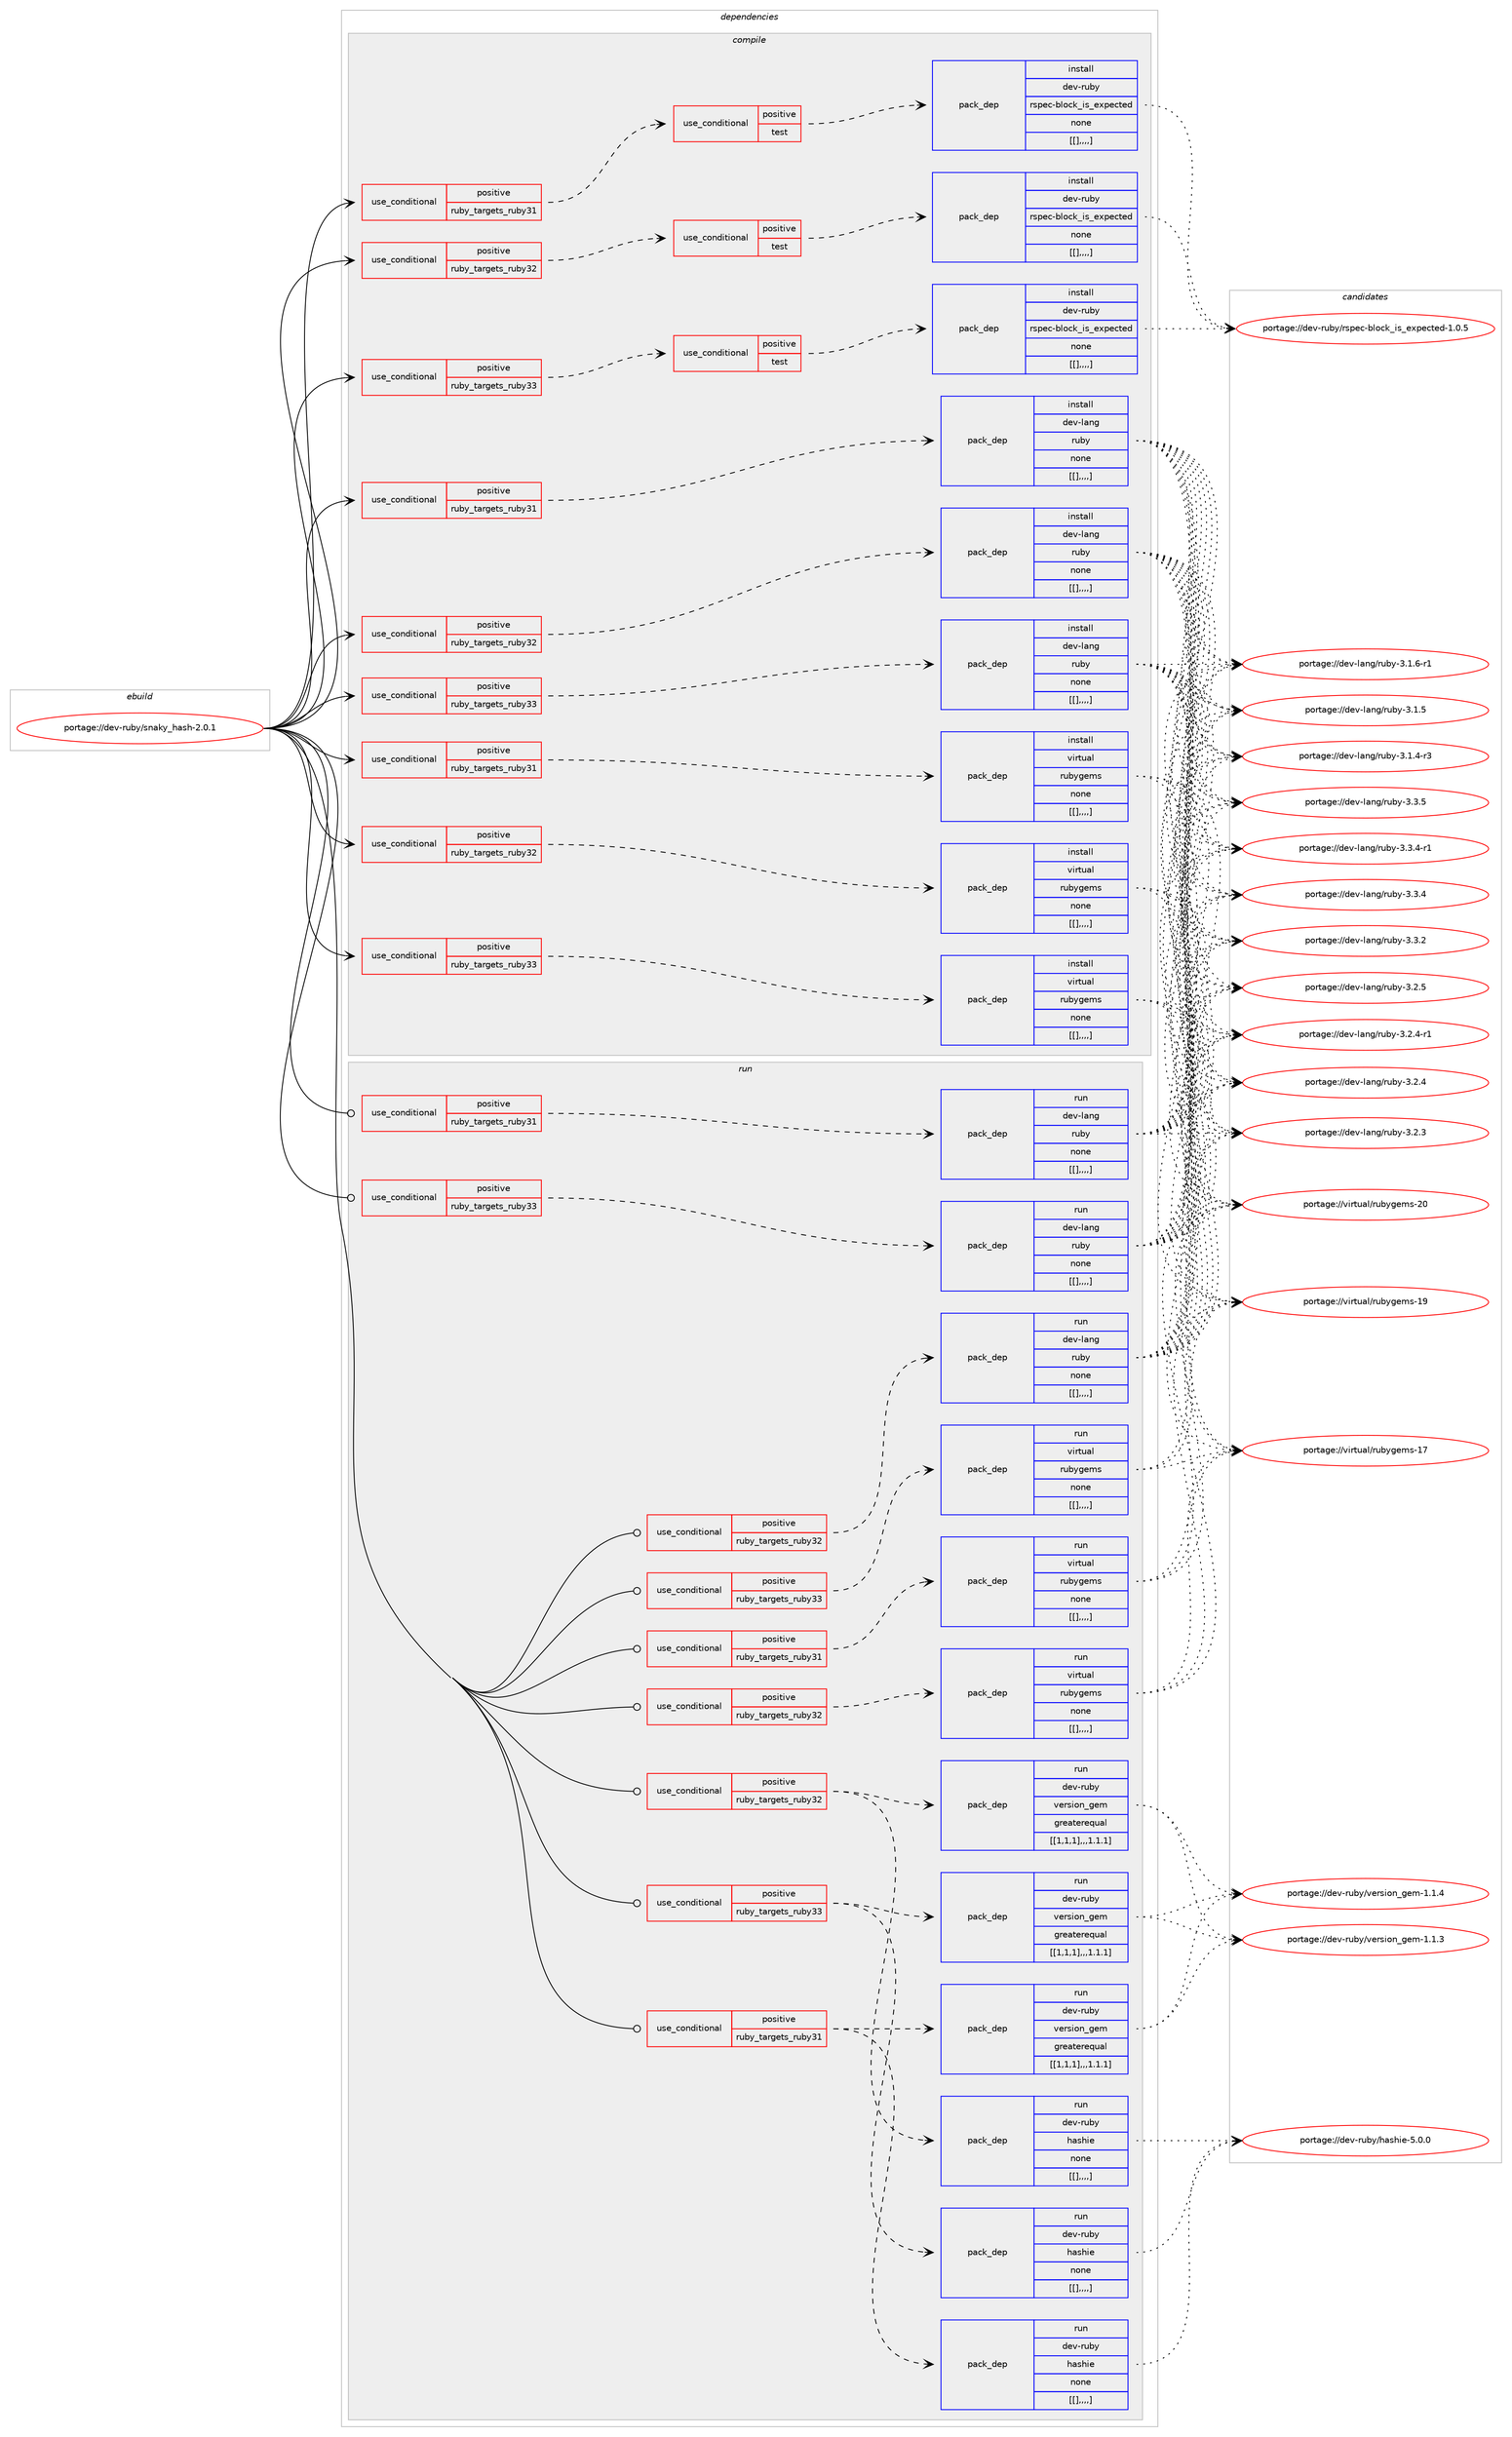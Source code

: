 digraph prolog {

# *************
# Graph options
# *************

newrank=true;
concentrate=true;
compound=true;
graph [rankdir=LR,fontname=Helvetica,fontsize=10,ranksep=1.5];#, ranksep=2.5, nodesep=0.2];
edge  [arrowhead=vee];
node  [fontname=Helvetica,fontsize=10];

# **********
# The ebuild
# **********

subgraph cluster_leftcol {
color=gray;
label=<<i>ebuild</i>>;
id [label="portage://dev-ruby/snaky_hash-2.0.1", color=red, width=4, href="../dev-ruby/snaky_hash-2.0.1.svg"];
}

# ****************
# The dependencies
# ****************

subgraph cluster_midcol {
color=gray;
label=<<i>dependencies</i>>;
subgraph cluster_compile {
fillcolor="#eeeeee";
style=filled;
label=<<i>compile</i>>;
subgraph cond58526 {
dependency207436 [label=<<TABLE BORDER="0" CELLBORDER="1" CELLSPACING="0" CELLPADDING="4"><TR><TD ROWSPAN="3" CELLPADDING="10">use_conditional</TD></TR><TR><TD>positive</TD></TR><TR><TD>ruby_targets_ruby31</TD></TR></TABLE>>, shape=none, color=red];
subgraph cond58527 {
dependency207437 [label=<<TABLE BORDER="0" CELLBORDER="1" CELLSPACING="0" CELLPADDING="4"><TR><TD ROWSPAN="3" CELLPADDING="10">use_conditional</TD></TR><TR><TD>positive</TD></TR><TR><TD>test</TD></TR></TABLE>>, shape=none, color=red];
subgraph pack147530 {
dependency207438 [label=<<TABLE BORDER="0" CELLBORDER="1" CELLSPACING="0" CELLPADDING="4" WIDTH="220"><TR><TD ROWSPAN="6" CELLPADDING="30">pack_dep</TD></TR><TR><TD WIDTH="110">install</TD></TR><TR><TD>dev-ruby</TD></TR><TR><TD>rspec-block_is_expected</TD></TR><TR><TD>none</TD></TR><TR><TD>[[],,,,]</TD></TR></TABLE>>, shape=none, color=blue];
}
dependency207437:e -> dependency207438:w [weight=20,style="dashed",arrowhead="vee"];
}
dependency207436:e -> dependency207437:w [weight=20,style="dashed",arrowhead="vee"];
}
id:e -> dependency207436:w [weight=20,style="solid",arrowhead="vee"];
subgraph cond58528 {
dependency207439 [label=<<TABLE BORDER="0" CELLBORDER="1" CELLSPACING="0" CELLPADDING="4"><TR><TD ROWSPAN="3" CELLPADDING="10">use_conditional</TD></TR><TR><TD>positive</TD></TR><TR><TD>ruby_targets_ruby31</TD></TR></TABLE>>, shape=none, color=red];
subgraph pack147531 {
dependency207440 [label=<<TABLE BORDER="0" CELLBORDER="1" CELLSPACING="0" CELLPADDING="4" WIDTH="220"><TR><TD ROWSPAN="6" CELLPADDING="30">pack_dep</TD></TR><TR><TD WIDTH="110">install</TD></TR><TR><TD>dev-lang</TD></TR><TR><TD>ruby</TD></TR><TR><TD>none</TD></TR><TR><TD>[[],,,,]</TD></TR></TABLE>>, shape=none, color=blue];
}
dependency207439:e -> dependency207440:w [weight=20,style="dashed",arrowhead="vee"];
}
id:e -> dependency207439:w [weight=20,style="solid",arrowhead="vee"];
subgraph cond58529 {
dependency207441 [label=<<TABLE BORDER="0" CELLBORDER="1" CELLSPACING="0" CELLPADDING="4"><TR><TD ROWSPAN="3" CELLPADDING="10">use_conditional</TD></TR><TR><TD>positive</TD></TR><TR><TD>ruby_targets_ruby31</TD></TR></TABLE>>, shape=none, color=red];
subgraph pack147532 {
dependency207442 [label=<<TABLE BORDER="0" CELLBORDER="1" CELLSPACING="0" CELLPADDING="4" WIDTH="220"><TR><TD ROWSPAN="6" CELLPADDING="30">pack_dep</TD></TR><TR><TD WIDTH="110">install</TD></TR><TR><TD>virtual</TD></TR><TR><TD>rubygems</TD></TR><TR><TD>none</TD></TR><TR><TD>[[],,,,]</TD></TR></TABLE>>, shape=none, color=blue];
}
dependency207441:e -> dependency207442:w [weight=20,style="dashed",arrowhead="vee"];
}
id:e -> dependency207441:w [weight=20,style="solid",arrowhead="vee"];
subgraph cond58530 {
dependency207443 [label=<<TABLE BORDER="0" CELLBORDER="1" CELLSPACING="0" CELLPADDING="4"><TR><TD ROWSPAN="3" CELLPADDING="10">use_conditional</TD></TR><TR><TD>positive</TD></TR><TR><TD>ruby_targets_ruby32</TD></TR></TABLE>>, shape=none, color=red];
subgraph cond58531 {
dependency207444 [label=<<TABLE BORDER="0" CELLBORDER="1" CELLSPACING="0" CELLPADDING="4"><TR><TD ROWSPAN="3" CELLPADDING="10">use_conditional</TD></TR><TR><TD>positive</TD></TR><TR><TD>test</TD></TR></TABLE>>, shape=none, color=red];
subgraph pack147533 {
dependency207445 [label=<<TABLE BORDER="0" CELLBORDER="1" CELLSPACING="0" CELLPADDING="4" WIDTH="220"><TR><TD ROWSPAN="6" CELLPADDING="30">pack_dep</TD></TR><TR><TD WIDTH="110">install</TD></TR><TR><TD>dev-ruby</TD></TR><TR><TD>rspec-block_is_expected</TD></TR><TR><TD>none</TD></TR><TR><TD>[[],,,,]</TD></TR></TABLE>>, shape=none, color=blue];
}
dependency207444:e -> dependency207445:w [weight=20,style="dashed",arrowhead="vee"];
}
dependency207443:e -> dependency207444:w [weight=20,style="dashed",arrowhead="vee"];
}
id:e -> dependency207443:w [weight=20,style="solid",arrowhead="vee"];
subgraph cond58532 {
dependency207446 [label=<<TABLE BORDER="0" CELLBORDER="1" CELLSPACING="0" CELLPADDING="4"><TR><TD ROWSPAN="3" CELLPADDING="10">use_conditional</TD></TR><TR><TD>positive</TD></TR><TR><TD>ruby_targets_ruby32</TD></TR></TABLE>>, shape=none, color=red];
subgraph pack147534 {
dependency207447 [label=<<TABLE BORDER="0" CELLBORDER="1" CELLSPACING="0" CELLPADDING="4" WIDTH="220"><TR><TD ROWSPAN="6" CELLPADDING="30">pack_dep</TD></TR><TR><TD WIDTH="110">install</TD></TR><TR><TD>dev-lang</TD></TR><TR><TD>ruby</TD></TR><TR><TD>none</TD></TR><TR><TD>[[],,,,]</TD></TR></TABLE>>, shape=none, color=blue];
}
dependency207446:e -> dependency207447:w [weight=20,style="dashed",arrowhead="vee"];
}
id:e -> dependency207446:w [weight=20,style="solid",arrowhead="vee"];
subgraph cond58533 {
dependency207448 [label=<<TABLE BORDER="0" CELLBORDER="1" CELLSPACING="0" CELLPADDING="4"><TR><TD ROWSPAN="3" CELLPADDING="10">use_conditional</TD></TR><TR><TD>positive</TD></TR><TR><TD>ruby_targets_ruby32</TD></TR></TABLE>>, shape=none, color=red];
subgraph pack147535 {
dependency207449 [label=<<TABLE BORDER="0" CELLBORDER="1" CELLSPACING="0" CELLPADDING="4" WIDTH="220"><TR><TD ROWSPAN="6" CELLPADDING="30">pack_dep</TD></TR><TR><TD WIDTH="110">install</TD></TR><TR><TD>virtual</TD></TR><TR><TD>rubygems</TD></TR><TR><TD>none</TD></TR><TR><TD>[[],,,,]</TD></TR></TABLE>>, shape=none, color=blue];
}
dependency207448:e -> dependency207449:w [weight=20,style="dashed",arrowhead="vee"];
}
id:e -> dependency207448:w [weight=20,style="solid",arrowhead="vee"];
subgraph cond58534 {
dependency207450 [label=<<TABLE BORDER="0" CELLBORDER="1" CELLSPACING="0" CELLPADDING="4"><TR><TD ROWSPAN="3" CELLPADDING="10">use_conditional</TD></TR><TR><TD>positive</TD></TR><TR><TD>ruby_targets_ruby33</TD></TR></TABLE>>, shape=none, color=red];
subgraph cond58535 {
dependency207451 [label=<<TABLE BORDER="0" CELLBORDER="1" CELLSPACING="0" CELLPADDING="4"><TR><TD ROWSPAN="3" CELLPADDING="10">use_conditional</TD></TR><TR><TD>positive</TD></TR><TR><TD>test</TD></TR></TABLE>>, shape=none, color=red];
subgraph pack147536 {
dependency207452 [label=<<TABLE BORDER="0" CELLBORDER="1" CELLSPACING="0" CELLPADDING="4" WIDTH="220"><TR><TD ROWSPAN="6" CELLPADDING="30">pack_dep</TD></TR><TR><TD WIDTH="110">install</TD></TR><TR><TD>dev-ruby</TD></TR><TR><TD>rspec-block_is_expected</TD></TR><TR><TD>none</TD></TR><TR><TD>[[],,,,]</TD></TR></TABLE>>, shape=none, color=blue];
}
dependency207451:e -> dependency207452:w [weight=20,style="dashed",arrowhead="vee"];
}
dependency207450:e -> dependency207451:w [weight=20,style="dashed",arrowhead="vee"];
}
id:e -> dependency207450:w [weight=20,style="solid",arrowhead="vee"];
subgraph cond58536 {
dependency207453 [label=<<TABLE BORDER="0" CELLBORDER="1" CELLSPACING="0" CELLPADDING="4"><TR><TD ROWSPAN="3" CELLPADDING="10">use_conditional</TD></TR><TR><TD>positive</TD></TR><TR><TD>ruby_targets_ruby33</TD></TR></TABLE>>, shape=none, color=red];
subgraph pack147537 {
dependency207454 [label=<<TABLE BORDER="0" CELLBORDER="1" CELLSPACING="0" CELLPADDING="4" WIDTH="220"><TR><TD ROWSPAN="6" CELLPADDING="30">pack_dep</TD></TR><TR><TD WIDTH="110">install</TD></TR><TR><TD>dev-lang</TD></TR><TR><TD>ruby</TD></TR><TR><TD>none</TD></TR><TR><TD>[[],,,,]</TD></TR></TABLE>>, shape=none, color=blue];
}
dependency207453:e -> dependency207454:w [weight=20,style="dashed",arrowhead="vee"];
}
id:e -> dependency207453:w [weight=20,style="solid",arrowhead="vee"];
subgraph cond58537 {
dependency207455 [label=<<TABLE BORDER="0" CELLBORDER="1" CELLSPACING="0" CELLPADDING="4"><TR><TD ROWSPAN="3" CELLPADDING="10">use_conditional</TD></TR><TR><TD>positive</TD></TR><TR><TD>ruby_targets_ruby33</TD></TR></TABLE>>, shape=none, color=red];
subgraph pack147538 {
dependency207456 [label=<<TABLE BORDER="0" CELLBORDER="1" CELLSPACING="0" CELLPADDING="4" WIDTH="220"><TR><TD ROWSPAN="6" CELLPADDING="30">pack_dep</TD></TR><TR><TD WIDTH="110">install</TD></TR><TR><TD>virtual</TD></TR><TR><TD>rubygems</TD></TR><TR><TD>none</TD></TR><TR><TD>[[],,,,]</TD></TR></TABLE>>, shape=none, color=blue];
}
dependency207455:e -> dependency207456:w [weight=20,style="dashed",arrowhead="vee"];
}
id:e -> dependency207455:w [weight=20,style="solid",arrowhead="vee"];
}
subgraph cluster_compileandrun {
fillcolor="#eeeeee";
style=filled;
label=<<i>compile and run</i>>;
}
subgraph cluster_run {
fillcolor="#eeeeee";
style=filled;
label=<<i>run</i>>;
subgraph cond58538 {
dependency207457 [label=<<TABLE BORDER="0" CELLBORDER="1" CELLSPACING="0" CELLPADDING="4"><TR><TD ROWSPAN="3" CELLPADDING="10">use_conditional</TD></TR><TR><TD>positive</TD></TR><TR><TD>ruby_targets_ruby31</TD></TR></TABLE>>, shape=none, color=red];
subgraph pack147539 {
dependency207458 [label=<<TABLE BORDER="0" CELLBORDER="1" CELLSPACING="0" CELLPADDING="4" WIDTH="220"><TR><TD ROWSPAN="6" CELLPADDING="30">pack_dep</TD></TR><TR><TD WIDTH="110">run</TD></TR><TR><TD>dev-lang</TD></TR><TR><TD>ruby</TD></TR><TR><TD>none</TD></TR><TR><TD>[[],,,,]</TD></TR></TABLE>>, shape=none, color=blue];
}
dependency207457:e -> dependency207458:w [weight=20,style="dashed",arrowhead="vee"];
}
id:e -> dependency207457:w [weight=20,style="solid",arrowhead="odot"];
subgraph cond58539 {
dependency207459 [label=<<TABLE BORDER="0" CELLBORDER="1" CELLSPACING="0" CELLPADDING="4"><TR><TD ROWSPAN="3" CELLPADDING="10">use_conditional</TD></TR><TR><TD>positive</TD></TR><TR><TD>ruby_targets_ruby31</TD></TR></TABLE>>, shape=none, color=red];
subgraph pack147540 {
dependency207460 [label=<<TABLE BORDER="0" CELLBORDER="1" CELLSPACING="0" CELLPADDING="4" WIDTH="220"><TR><TD ROWSPAN="6" CELLPADDING="30">pack_dep</TD></TR><TR><TD WIDTH="110">run</TD></TR><TR><TD>dev-ruby</TD></TR><TR><TD>hashie</TD></TR><TR><TD>none</TD></TR><TR><TD>[[],,,,]</TD></TR></TABLE>>, shape=none, color=blue];
}
dependency207459:e -> dependency207460:w [weight=20,style="dashed",arrowhead="vee"];
subgraph pack147541 {
dependency207461 [label=<<TABLE BORDER="0" CELLBORDER="1" CELLSPACING="0" CELLPADDING="4" WIDTH="220"><TR><TD ROWSPAN="6" CELLPADDING="30">pack_dep</TD></TR><TR><TD WIDTH="110">run</TD></TR><TR><TD>dev-ruby</TD></TR><TR><TD>version_gem</TD></TR><TR><TD>greaterequal</TD></TR><TR><TD>[[1,1,1],,,1.1.1]</TD></TR></TABLE>>, shape=none, color=blue];
}
dependency207459:e -> dependency207461:w [weight=20,style="dashed",arrowhead="vee"];
}
id:e -> dependency207459:w [weight=20,style="solid",arrowhead="odot"];
subgraph cond58540 {
dependency207462 [label=<<TABLE BORDER="0" CELLBORDER="1" CELLSPACING="0" CELLPADDING="4"><TR><TD ROWSPAN="3" CELLPADDING="10">use_conditional</TD></TR><TR><TD>positive</TD></TR><TR><TD>ruby_targets_ruby31</TD></TR></TABLE>>, shape=none, color=red];
subgraph pack147542 {
dependency207463 [label=<<TABLE BORDER="0" CELLBORDER="1" CELLSPACING="0" CELLPADDING="4" WIDTH="220"><TR><TD ROWSPAN="6" CELLPADDING="30">pack_dep</TD></TR><TR><TD WIDTH="110">run</TD></TR><TR><TD>virtual</TD></TR><TR><TD>rubygems</TD></TR><TR><TD>none</TD></TR><TR><TD>[[],,,,]</TD></TR></TABLE>>, shape=none, color=blue];
}
dependency207462:e -> dependency207463:w [weight=20,style="dashed",arrowhead="vee"];
}
id:e -> dependency207462:w [weight=20,style="solid",arrowhead="odot"];
subgraph cond58541 {
dependency207464 [label=<<TABLE BORDER="0" CELLBORDER="1" CELLSPACING="0" CELLPADDING="4"><TR><TD ROWSPAN="3" CELLPADDING="10">use_conditional</TD></TR><TR><TD>positive</TD></TR><TR><TD>ruby_targets_ruby32</TD></TR></TABLE>>, shape=none, color=red];
subgraph pack147543 {
dependency207465 [label=<<TABLE BORDER="0" CELLBORDER="1" CELLSPACING="0" CELLPADDING="4" WIDTH="220"><TR><TD ROWSPAN="6" CELLPADDING="30">pack_dep</TD></TR><TR><TD WIDTH="110">run</TD></TR><TR><TD>dev-lang</TD></TR><TR><TD>ruby</TD></TR><TR><TD>none</TD></TR><TR><TD>[[],,,,]</TD></TR></TABLE>>, shape=none, color=blue];
}
dependency207464:e -> dependency207465:w [weight=20,style="dashed",arrowhead="vee"];
}
id:e -> dependency207464:w [weight=20,style="solid",arrowhead="odot"];
subgraph cond58542 {
dependency207466 [label=<<TABLE BORDER="0" CELLBORDER="1" CELLSPACING="0" CELLPADDING="4"><TR><TD ROWSPAN="3" CELLPADDING="10">use_conditional</TD></TR><TR><TD>positive</TD></TR><TR><TD>ruby_targets_ruby32</TD></TR></TABLE>>, shape=none, color=red];
subgraph pack147544 {
dependency207467 [label=<<TABLE BORDER="0" CELLBORDER="1" CELLSPACING="0" CELLPADDING="4" WIDTH="220"><TR><TD ROWSPAN="6" CELLPADDING="30">pack_dep</TD></TR><TR><TD WIDTH="110">run</TD></TR><TR><TD>dev-ruby</TD></TR><TR><TD>hashie</TD></TR><TR><TD>none</TD></TR><TR><TD>[[],,,,]</TD></TR></TABLE>>, shape=none, color=blue];
}
dependency207466:e -> dependency207467:w [weight=20,style="dashed",arrowhead="vee"];
subgraph pack147545 {
dependency207468 [label=<<TABLE BORDER="0" CELLBORDER="1" CELLSPACING="0" CELLPADDING="4" WIDTH="220"><TR><TD ROWSPAN="6" CELLPADDING="30">pack_dep</TD></TR><TR><TD WIDTH="110">run</TD></TR><TR><TD>dev-ruby</TD></TR><TR><TD>version_gem</TD></TR><TR><TD>greaterequal</TD></TR><TR><TD>[[1,1,1],,,1.1.1]</TD></TR></TABLE>>, shape=none, color=blue];
}
dependency207466:e -> dependency207468:w [weight=20,style="dashed",arrowhead="vee"];
}
id:e -> dependency207466:w [weight=20,style="solid",arrowhead="odot"];
subgraph cond58543 {
dependency207469 [label=<<TABLE BORDER="0" CELLBORDER="1" CELLSPACING="0" CELLPADDING="4"><TR><TD ROWSPAN="3" CELLPADDING="10">use_conditional</TD></TR><TR><TD>positive</TD></TR><TR><TD>ruby_targets_ruby32</TD></TR></TABLE>>, shape=none, color=red];
subgraph pack147546 {
dependency207470 [label=<<TABLE BORDER="0" CELLBORDER="1" CELLSPACING="0" CELLPADDING="4" WIDTH="220"><TR><TD ROWSPAN="6" CELLPADDING="30">pack_dep</TD></TR><TR><TD WIDTH="110">run</TD></TR><TR><TD>virtual</TD></TR><TR><TD>rubygems</TD></TR><TR><TD>none</TD></TR><TR><TD>[[],,,,]</TD></TR></TABLE>>, shape=none, color=blue];
}
dependency207469:e -> dependency207470:w [weight=20,style="dashed",arrowhead="vee"];
}
id:e -> dependency207469:w [weight=20,style="solid",arrowhead="odot"];
subgraph cond58544 {
dependency207471 [label=<<TABLE BORDER="0" CELLBORDER="1" CELLSPACING="0" CELLPADDING="4"><TR><TD ROWSPAN="3" CELLPADDING="10">use_conditional</TD></TR><TR><TD>positive</TD></TR><TR><TD>ruby_targets_ruby33</TD></TR></TABLE>>, shape=none, color=red];
subgraph pack147547 {
dependency207472 [label=<<TABLE BORDER="0" CELLBORDER="1" CELLSPACING="0" CELLPADDING="4" WIDTH="220"><TR><TD ROWSPAN="6" CELLPADDING="30">pack_dep</TD></TR><TR><TD WIDTH="110">run</TD></TR><TR><TD>dev-lang</TD></TR><TR><TD>ruby</TD></TR><TR><TD>none</TD></TR><TR><TD>[[],,,,]</TD></TR></TABLE>>, shape=none, color=blue];
}
dependency207471:e -> dependency207472:w [weight=20,style="dashed",arrowhead="vee"];
}
id:e -> dependency207471:w [weight=20,style="solid",arrowhead="odot"];
subgraph cond58545 {
dependency207473 [label=<<TABLE BORDER="0" CELLBORDER="1" CELLSPACING="0" CELLPADDING="4"><TR><TD ROWSPAN="3" CELLPADDING="10">use_conditional</TD></TR><TR><TD>positive</TD></TR><TR><TD>ruby_targets_ruby33</TD></TR></TABLE>>, shape=none, color=red];
subgraph pack147548 {
dependency207474 [label=<<TABLE BORDER="0" CELLBORDER="1" CELLSPACING="0" CELLPADDING="4" WIDTH="220"><TR><TD ROWSPAN="6" CELLPADDING="30">pack_dep</TD></TR><TR><TD WIDTH="110">run</TD></TR><TR><TD>dev-ruby</TD></TR><TR><TD>hashie</TD></TR><TR><TD>none</TD></TR><TR><TD>[[],,,,]</TD></TR></TABLE>>, shape=none, color=blue];
}
dependency207473:e -> dependency207474:w [weight=20,style="dashed",arrowhead="vee"];
subgraph pack147549 {
dependency207475 [label=<<TABLE BORDER="0" CELLBORDER="1" CELLSPACING="0" CELLPADDING="4" WIDTH="220"><TR><TD ROWSPAN="6" CELLPADDING="30">pack_dep</TD></TR><TR><TD WIDTH="110">run</TD></TR><TR><TD>dev-ruby</TD></TR><TR><TD>version_gem</TD></TR><TR><TD>greaterequal</TD></TR><TR><TD>[[1,1,1],,,1.1.1]</TD></TR></TABLE>>, shape=none, color=blue];
}
dependency207473:e -> dependency207475:w [weight=20,style="dashed",arrowhead="vee"];
}
id:e -> dependency207473:w [weight=20,style="solid",arrowhead="odot"];
subgraph cond58546 {
dependency207476 [label=<<TABLE BORDER="0" CELLBORDER="1" CELLSPACING="0" CELLPADDING="4"><TR><TD ROWSPAN="3" CELLPADDING="10">use_conditional</TD></TR><TR><TD>positive</TD></TR><TR><TD>ruby_targets_ruby33</TD></TR></TABLE>>, shape=none, color=red];
subgraph pack147550 {
dependency207477 [label=<<TABLE BORDER="0" CELLBORDER="1" CELLSPACING="0" CELLPADDING="4" WIDTH="220"><TR><TD ROWSPAN="6" CELLPADDING="30">pack_dep</TD></TR><TR><TD WIDTH="110">run</TD></TR><TR><TD>virtual</TD></TR><TR><TD>rubygems</TD></TR><TR><TD>none</TD></TR><TR><TD>[[],,,,]</TD></TR></TABLE>>, shape=none, color=blue];
}
dependency207476:e -> dependency207477:w [weight=20,style="dashed",arrowhead="vee"];
}
id:e -> dependency207476:w [weight=20,style="solid",arrowhead="odot"];
}
}

# **************
# The candidates
# **************

subgraph cluster_choices {
rank=same;
color=gray;
label=<<i>candidates</i>>;

subgraph choice147530 {
color=black;
nodesep=1;
choice10010111845114117981214711411511210199459810811199107951051159510112011210199116101100454946484653 [label="portage://dev-ruby/rspec-block_is_expected-1.0.5", color=red, width=4,href="../dev-ruby/rspec-block_is_expected-1.0.5.svg"];
dependency207438:e -> choice10010111845114117981214711411511210199459810811199107951051159510112011210199116101100454946484653:w [style=dotted,weight="100"];
}
subgraph choice147531 {
color=black;
nodesep=1;
choice10010111845108971101034711411798121455146514653 [label="portage://dev-lang/ruby-3.3.5", color=red, width=4,href="../dev-lang/ruby-3.3.5.svg"];
choice100101118451089711010347114117981214551465146524511449 [label="portage://dev-lang/ruby-3.3.4-r1", color=red, width=4,href="../dev-lang/ruby-3.3.4-r1.svg"];
choice10010111845108971101034711411798121455146514652 [label="portage://dev-lang/ruby-3.3.4", color=red, width=4,href="../dev-lang/ruby-3.3.4.svg"];
choice10010111845108971101034711411798121455146514650 [label="portage://dev-lang/ruby-3.3.2", color=red, width=4,href="../dev-lang/ruby-3.3.2.svg"];
choice10010111845108971101034711411798121455146504653 [label="portage://dev-lang/ruby-3.2.5", color=red, width=4,href="../dev-lang/ruby-3.2.5.svg"];
choice100101118451089711010347114117981214551465046524511449 [label="portage://dev-lang/ruby-3.2.4-r1", color=red, width=4,href="../dev-lang/ruby-3.2.4-r1.svg"];
choice10010111845108971101034711411798121455146504652 [label="portage://dev-lang/ruby-3.2.4", color=red, width=4,href="../dev-lang/ruby-3.2.4.svg"];
choice10010111845108971101034711411798121455146504651 [label="portage://dev-lang/ruby-3.2.3", color=red, width=4,href="../dev-lang/ruby-3.2.3.svg"];
choice100101118451089711010347114117981214551464946544511449 [label="portage://dev-lang/ruby-3.1.6-r1", color=red, width=4,href="../dev-lang/ruby-3.1.6-r1.svg"];
choice10010111845108971101034711411798121455146494653 [label="portage://dev-lang/ruby-3.1.5", color=red, width=4,href="../dev-lang/ruby-3.1.5.svg"];
choice100101118451089711010347114117981214551464946524511451 [label="portage://dev-lang/ruby-3.1.4-r3", color=red, width=4,href="../dev-lang/ruby-3.1.4-r3.svg"];
dependency207440:e -> choice10010111845108971101034711411798121455146514653:w [style=dotted,weight="100"];
dependency207440:e -> choice100101118451089711010347114117981214551465146524511449:w [style=dotted,weight="100"];
dependency207440:e -> choice10010111845108971101034711411798121455146514652:w [style=dotted,weight="100"];
dependency207440:e -> choice10010111845108971101034711411798121455146514650:w [style=dotted,weight="100"];
dependency207440:e -> choice10010111845108971101034711411798121455146504653:w [style=dotted,weight="100"];
dependency207440:e -> choice100101118451089711010347114117981214551465046524511449:w [style=dotted,weight="100"];
dependency207440:e -> choice10010111845108971101034711411798121455146504652:w [style=dotted,weight="100"];
dependency207440:e -> choice10010111845108971101034711411798121455146504651:w [style=dotted,weight="100"];
dependency207440:e -> choice100101118451089711010347114117981214551464946544511449:w [style=dotted,weight="100"];
dependency207440:e -> choice10010111845108971101034711411798121455146494653:w [style=dotted,weight="100"];
dependency207440:e -> choice100101118451089711010347114117981214551464946524511451:w [style=dotted,weight="100"];
}
subgraph choice147532 {
color=black;
nodesep=1;
choice118105114116117971084711411798121103101109115455048 [label="portage://virtual/rubygems-20", color=red, width=4,href="../virtual/rubygems-20.svg"];
choice118105114116117971084711411798121103101109115454957 [label="portage://virtual/rubygems-19", color=red, width=4,href="../virtual/rubygems-19.svg"];
choice118105114116117971084711411798121103101109115454955 [label="portage://virtual/rubygems-17", color=red, width=4,href="../virtual/rubygems-17.svg"];
dependency207442:e -> choice118105114116117971084711411798121103101109115455048:w [style=dotted,weight="100"];
dependency207442:e -> choice118105114116117971084711411798121103101109115454957:w [style=dotted,weight="100"];
dependency207442:e -> choice118105114116117971084711411798121103101109115454955:w [style=dotted,weight="100"];
}
subgraph choice147533 {
color=black;
nodesep=1;
choice10010111845114117981214711411511210199459810811199107951051159510112011210199116101100454946484653 [label="portage://dev-ruby/rspec-block_is_expected-1.0.5", color=red, width=4,href="../dev-ruby/rspec-block_is_expected-1.0.5.svg"];
dependency207445:e -> choice10010111845114117981214711411511210199459810811199107951051159510112011210199116101100454946484653:w [style=dotted,weight="100"];
}
subgraph choice147534 {
color=black;
nodesep=1;
choice10010111845108971101034711411798121455146514653 [label="portage://dev-lang/ruby-3.3.5", color=red, width=4,href="../dev-lang/ruby-3.3.5.svg"];
choice100101118451089711010347114117981214551465146524511449 [label="portage://dev-lang/ruby-3.3.4-r1", color=red, width=4,href="../dev-lang/ruby-3.3.4-r1.svg"];
choice10010111845108971101034711411798121455146514652 [label="portage://dev-lang/ruby-3.3.4", color=red, width=4,href="../dev-lang/ruby-3.3.4.svg"];
choice10010111845108971101034711411798121455146514650 [label="portage://dev-lang/ruby-3.3.2", color=red, width=4,href="../dev-lang/ruby-3.3.2.svg"];
choice10010111845108971101034711411798121455146504653 [label="portage://dev-lang/ruby-3.2.5", color=red, width=4,href="../dev-lang/ruby-3.2.5.svg"];
choice100101118451089711010347114117981214551465046524511449 [label="portage://dev-lang/ruby-3.2.4-r1", color=red, width=4,href="../dev-lang/ruby-3.2.4-r1.svg"];
choice10010111845108971101034711411798121455146504652 [label="portage://dev-lang/ruby-3.2.4", color=red, width=4,href="../dev-lang/ruby-3.2.4.svg"];
choice10010111845108971101034711411798121455146504651 [label="portage://dev-lang/ruby-3.2.3", color=red, width=4,href="../dev-lang/ruby-3.2.3.svg"];
choice100101118451089711010347114117981214551464946544511449 [label="portage://dev-lang/ruby-3.1.6-r1", color=red, width=4,href="../dev-lang/ruby-3.1.6-r1.svg"];
choice10010111845108971101034711411798121455146494653 [label="portage://dev-lang/ruby-3.1.5", color=red, width=4,href="../dev-lang/ruby-3.1.5.svg"];
choice100101118451089711010347114117981214551464946524511451 [label="portage://dev-lang/ruby-3.1.4-r3", color=red, width=4,href="../dev-lang/ruby-3.1.4-r3.svg"];
dependency207447:e -> choice10010111845108971101034711411798121455146514653:w [style=dotted,weight="100"];
dependency207447:e -> choice100101118451089711010347114117981214551465146524511449:w [style=dotted,weight="100"];
dependency207447:e -> choice10010111845108971101034711411798121455146514652:w [style=dotted,weight="100"];
dependency207447:e -> choice10010111845108971101034711411798121455146514650:w [style=dotted,weight="100"];
dependency207447:e -> choice10010111845108971101034711411798121455146504653:w [style=dotted,weight="100"];
dependency207447:e -> choice100101118451089711010347114117981214551465046524511449:w [style=dotted,weight="100"];
dependency207447:e -> choice10010111845108971101034711411798121455146504652:w [style=dotted,weight="100"];
dependency207447:e -> choice10010111845108971101034711411798121455146504651:w [style=dotted,weight="100"];
dependency207447:e -> choice100101118451089711010347114117981214551464946544511449:w [style=dotted,weight="100"];
dependency207447:e -> choice10010111845108971101034711411798121455146494653:w [style=dotted,weight="100"];
dependency207447:e -> choice100101118451089711010347114117981214551464946524511451:w [style=dotted,weight="100"];
}
subgraph choice147535 {
color=black;
nodesep=1;
choice118105114116117971084711411798121103101109115455048 [label="portage://virtual/rubygems-20", color=red, width=4,href="../virtual/rubygems-20.svg"];
choice118105114116117971084711411798121103101109115454957 [label="portage://virtual/rubygems-19", color=red, width=4,href="../virtual/rubygems-19.svg"];
choice118105114116117971084711411798121103101109115454955 [label="portage://virtual/rubygems-17", color=red, width=4,href="../virtual/rubygems-17.svg"];
dependency207449:e -> choice118105114116117971084711411798121103101109115455048:w [style=dotted,weight="100"];
dependency207449:e -> choice118105114116117971084711411798121103101109115454957:w [style=dotted,weight="100"];
dependency207449:e -> choice118105114116117971084711411798121103101109115454955:w [style=dotted,weight="100"];
}
subgraph choice147536 {
color=black;
nodesep=1;
choice10010111845114117981214711411511210199459810811199107951051159510112011210199116101100454946484653 [label="portage://dev-ruby/rspec-block_is_expected-1.0.5", color=red, width=4,href="../dev-ruby/rspec-block_is_expected-1.0.5.svg"];
dependency207452:e -> choice10010111845114117981214711411511210199459810811199107951051159510112011210199116101100454946484653:w [style=dotted,weight="100"];
}
subgraph choice147537 {
color=black;
nodesep=1;
choice10010111845108971101034711411798121455146514653 [label="portage://dev-lang/ruby-3.3.5", color=red, width=4,href="../dev-lang/ruby-3.3.5.svg"];
choice100101118451089711010347114117981214551465146524511449 [label="portage://dev-lang/ruby-3.3.4-r1", color=red, width=4,href="../dev-lang/ruby-3.3.4-r1.svg"];
choice10010111845108971101034711411798121455146514652 [label="portage://dev-lang/ruby-3.3.4", color=red, width=4,href="../dev-lang/ruby-3.3.4.svg"];
choice10010111845108971101034711411798121455146514650 [label="portage://dev-lang/ruby-3.3.2", color=red, width=4,href="../dev-lang/ruby-3.3.2.svg"];
choice10010111845108971101034711411798121455146504653 [label="portage://dev-lang/ruby-3.2.5", color=red, width=4,href="../dev-lang/ruby-3.2.5.svg"];
choice100101118451089711010347114117981214551465046524511449 [label="portage://dev-lang/ruby-3.2.4-r1", color=red, width=4,href="../dev-lang/ruby-3.2.4-r1.svg"];
choice10010111845108971101034711411798121455146504652 [label="portage://dev-lang/ruby-3.2.4", color=red, width=4,href="../dev-lang/ruby-3.2.4.svg"];
choice10010111845108971101034711411798121455146504651 [label="portage://dev-lang/ruby-3.2.3", color=red, width=4,href="../dev-lang/ruby-3.2.3.svg"];
choice100101118451089711010347114117981214551464946544511449 [label="portage://dev-lang/ruby-3.1.6-r1", color=red, width=4,href="../dev-lang/ruby-3.1.6-r1.svg"];
choice10010111845108971101034711411798121455146494653 [label="portage://dev-lang/ruby-3.1.5", color=red, width=4,href="../dev-lang/ruby-3.1.5.svg"];
choice100101118451089711010347114117981214551464946524511451 [label="portage://dev-lang/ruby-3.1.4-r3", color=red, width=4,href="../dev-lang/ruby-3.1.4-r3.svg"];
dependency207454:e -> choice10010111845108971101034711411798121455146514653:w [style=dotted,weight="100"];
dependency207454:e -> choice100101118451089711010347114117981214551465146524511449:w [style=dotted,weight="100"];
dependency207454:e -> choice10010111845108971101034711411798121455146514652:w [style=dotted,weight="100"];
dependency207454:e -> choice10010111845108971101034711411798121455146514650:w [style=dotted,weight="100"];
dependency207454:e -> choice10010111845108971101034711411798121455146504653:w [style=dotted,weight="100"];
dependency207454:e -> choice100101118451089711010347114117981214551465046524511449:w [style=dotted,weight="100"];
dependency207454:e -> choice10010111845108971101034711411798121455146504652:w [style=dotted,weight="100"];
dependency207454:e -> choice10010111845108971101034711411798121455146504651:w [style=dotted,weight="100"];
dependency207454:e -> choice100101118451089711010347114117981214551464946544511449:w [style=dotted,weight="100"];
dependency207454:e -> choice10010111845108971101034711411798121455146494653:w [style=dotted,weight="100"];
dependency207454:e -> choice100101118451089711010347114117981214551464946524511451:w [style=dotted,weight="100"];
}
subgraph choice147538 {
color=black;
nodesep=1;
choice118105114116117971084711411798121103101109115455048 [label="portage://virtual/rubygems-20", color=red, width=4,href="../virtual/rubygems-20.svg"];
choice118105114116117971084711411798121103101109115454957 [label="portage://virtual/rubygems-19", color=red, width=4,href="../virtual/rubygems-19.svg"];
choice118105114116117971084711411798121103101109115454955 [label="portage://virtual/rubygems-17", color=red, width=4,href="../virtual/rubygems-17.svg"];
dependency207456:e -> choice118105114116117971084711411798121103101109115455048:w [style=dotted,weight="100"];
dependency207456:e -> choice118105114116117971084711411798121103101109115454957:w [style=dotted,weight="100"];
dependency207456:e -> choice118105114116117971084711411798121103101109115454955:w [style=dotted,weight="100"];
}
subgraph choice147539 {
color=black;
nodesep=1;
choice10010111845108971101034711411798121455146514653 [label="portage://dev-lang/ruby-3.3.5", color=red, width=4,href="../dev-lang/ruby-3.3.5.svg"];
choice100101118451089711010347114117981214551465146524511449 [label="portage://dev-lang/ruby-3.3.4-r1", color=red, width=4,href="../dev-lang/ruby-3.3.4-r1.svg"];
choice10010111845108971101034711411798121455146514652 [label="portage://dev-lang/ruby-3.3.4", color=red, width=4,href="../dev-lang/ruby-3.3.4.svg"];
choice10010111845108971101034711411798121455146514650 [label="portage://dev-lang/ruby-3.3.2", color=red, width=4,href="../dev-lang/ruby-3.3.2.svg"];
choice10010111845108971101034711411798121455146504653 [label="portage://dev-lang/ruby-3.2.5", color=red, width=4,href="../dev-lang/ruby-3.2.5.svg"];
choice100101118451089711010347114117981214551465046524511449 [label="portage://dev-lang/ruby-3.2.4-r1", color=red, width=4,href="../dev-lang/ruby-3.2.4-r1.svg"];
choice10010111845108971101034711411798121455146504652 [label="portage://dev-lang/ruby-3.2.4", color=red, width=4,href="../dev-lang/ruby-3.2.4.svg"];
choice10010111845108971101034711411798121455146504651 [label="portage://dev-lang/ruby-3.2.3", color=red, width=4,href="../dev-lang/ruby-3.2.3.svg"];
choice100101118451089711010347114117981214551464946544511449 [label="portage://dev-lang/ruby-3.1.6-r1", color=red, width=4,href="../dev-lang/ruby-3.1.6-r1.svg"];
choice10010111845108971101034711411798121455146494653 [label="portage://dev-lang/ruby-3.1.5", color=red, width=4,href="../dev-lang/ruby-3.1.5.svg"];
choice100101118451089711010347114117981214551464946524511451 [label="portage://dev-lang/ruby-3.1.4-r3", color=red, width=4,href="../dev-lang/ruby-3.1.4-r3.svg"];
dependency207458:e -> choice10010111845108971101034711411798121455146514653:w [style=dotted,weight="100"];
dependency207458:e -> choice100101118451089711010347114117981214551465146524511449:w [style=dotted,weight="100"];
dependency207458:e -> choice10010111845108971101034711411798121455146514652:w [style=dotted,weight="100"];
dependency207458:e -> choice10010111845108971101034711411798121455146514650:w [style=dotted,weight="100"];
dependency207458:e -> choice10010111845108971101034711411798121455146504653:w [style=dotted,weight="100"];
dependency207458:e -> choice100101118451089711010347114117981214551465046524511449:w [style=dotted,weight="100"];
dependency207458:e -> choice10010111845108971101034711411798121455146504652:w [style=dotted,weight="100"];
dependency207458:e -> choice10010111845108971101034711411798121455146504651:w [style=dotted,weight="100"];
dependency207458:e -> choice100101118451089711010347114117981214551464946544511449:w [style=dotted,weight="100"];
dependency207458:e -> choice10010111845108971101034711411798121455146494653:w [style=dotted,weight="100"];
dependency207458:e -> choice100101118451089711010347114117981214551464946524511451:w [style=dotted,weight="100"];
}
subgraph choice147540 {
color=black;
nodesep=1;
choice10010111845114117981214710497115104105101455346484648 [label="portage://dev-ruby/hashie-5.0.0", color=red, width=4,href="../dev-ruby/hashie-5.0.0.svg"];
dependency207460:e -> choice10010111845114117981214710497115104105101455346484648:w [style=dotted,weight="100"];
}
subgraph choice147541 {
color=black;
nodesep=1;
choice10010111845114117981214711810111411510511111095103101109454946494652 [label="portage://dev-ruby/version_gem-1.1.4", color=red, width=4,href="../dev-ruby/version_gem-1.1.4.svg"];
choice10010111845114117981214711810111411510511111095103101109454946494651 [label="portage://dev-ruby/version_gem-1.1.3", color=red, width=4,href="../dev-ruby/version_gem-1.1.3.svg"];
dependency207461:e -> choice10010111845114117981214711810111411510511111095103101109454946494652:w [style=dotted,weight="100"];
dependency207461:e -> choice10010111845114117981214711810111411510511111095103101109454946494651:w [style=dotted,weight="100"];
}
subgraph choice147542 {
color=black;
nodesep=1;
choice118105114116117971084711411798121103101109115455048 [label="portage://virtual/rubygems-20", color=red, width=4,href="../virtual/rubygems-20.svg"];
choice118105114116117971084711411798121103101109115454957 [label="portage://virtual/rubygems-19", color=red, width=4,href="../virtual/rubygems-19.svg"];
choice118105114116117971084711411798121103101109115454955 [label="portage://virtual/rubygems-17", color=red, width=4,href="../virtual/rubygems-17.svg"];
dependency207463:e -> choice118105114116117971084711411798121103101109115455048:w [style=dotted,weight="100"];
dependency207463:e -> choice118105114116117971084711411798121103101109115454957:w [style=dotted,weight="100"];
dependency207463:e -> choice118105114116117971084711411798121103101109115454955:w [style=dotted,weight="100"];
}
subgraph choice147543 {
color=black;
nodesep=1;
choice10010111845108971101034711411798121455146514653 [label="portage://dev-lang/ruby-3.3.5", color=red, width=4,href="../dev-lang/ruby-3.3.5.svg"];
choice100101118451089711010347114117981214551465146524511449 [label="portage://dev-lang/ruby-3.3.4-r1", color=red, width=4,href="../dev-lang/ruby-3.3.4-r1.svg"];
choice10010111845108971101034711411798121455146514652 [label="portage://dev-lang/ruby-3.3.4", color=red, width=4,href="../dev-lang/ruby-3.3.4.svg"];
choice10010111845108971101034711411798121455146514650 [label="portage://dev-lang/ruby-3.3.2", color=red, width=4,href="../dev-lang/ruby-3.3.2.svg"];
choice10010111845108971101034711411798121455146504653 [label="portage://dev-lang/ruby-3.2.5", color=red, width=4,href="../dev-lang/ruby-3.2.5.svg"];
choice100101118451089711010347114117981214551465046524511449 [label="portage://dev-lang/ruby-3.2.4-r1", color=red, width=4,href="../dev-lang/ruby-3.2.4-r1.svg"];
choice10010111845108971101034711411798121455146504652 [label="portage://dev-lang/ruby-3.2.4", color=red, width=4,href="../dev-lang/ruby-3.2.4.svg"];
choice10010111845108971101034711411798121455146504651 [label="portage://dev-lang/ruby-3.2.3", color=red, width=4,href="../dev-lang/ruby-3.2.3.svg"];
choice100101118451089711010347114117981214551464946544511449 [label="portage://dev-lang/ruby-3.1.6-r1", color=red, width=4,href="../dev-lang/ruby-3.1.6-r1.svg"];
choice10010111845108971101034711411798121455146494653 [label="portage://dev-lang/ruby-3.1.5", color=red, width=4,href="../dev-lang/ruby-3.1.5.svg"];
choice100101118451089711010347114117981214551464946524511451 [label="portage://dev-lang/ruby-3.1.4-r3", color=red, width=4,href="../dev-lang/ruby-3.1.4-r3.svg"];
dependency207465:e -> choice10010111845108971101034711411798121455146514653:w [style=dotted,weight="100"];
dependency207465:e -> choice100101118451089711010347114117981214551465146524511449:w [style=dotted,weight="100"];
dependency207465:e -> choice10010111845108971101034711411798121455146514652:w [style=dotted,weight="100"];
dependency207465:e -> choice10010111845108971101034711411798121455146514650:w [style=dotted,weight="100"];
dependency207465:e -> choice10010111845108971101034711411798121455146504653:w [style=dotted,weight="100"];
dependency207465:e -> choice100101118451089711010347114117981214551465046524511449:w [style=dotted,weight="100"];
dependency207465:e -> choice10010111845108971101034711411798121455146504652:w [style=dotted,weight="100"];
dependency207465:e -> choice10010111845108971101034711411798121455146504651:w [style=dotted,weight="100"];
dependency207465:e -> choice100101118451089711010347114117981214551464946544511449:w [style=dotted,weight="100"];
dependency207465:e -> choice10010111845108971101034711411798121455146494653:w [style=dotted,weight="100"];
dependency207465:e -> choice100101118451089711010347114117981214551464946524511451:w [style=dotted,weight="100"];
}
subgraph choice147544 {
color=black;
nodesep=1;
choice10010111845114117981214710497115104105101455346484648 [label="portage://dev-ruby/hashie-5.0.0", color=red, width=4,href="../dev-ruby/hashie-5.0.0.svg"];
dependency207467:e -> choice10010111845114117981214710497115104105101455346484648:w [style=dotted,weight="100"];
}
subgraph choice147545 {
color=black;
nodesep=1;
choice10010111845114117981214711810111411510511111095103101109454946494652 [label="portage://dev-ruby/version_gem-1.1.4", color=red, width=4,href="../dev-ruby/version_gem-1.1.4.svg"];
choice10010111845114117981214711810111411510511111095103101109454946494651 [label="portage://dev-ruby/version_gem-1.1.3", color=red, width=4,href="../dev-ruby/version_gem-1.1.3.svg"];
dependency207468:e -> choice10010111845114117981214711810111411510511111095103101109454946494652:w [style=dotted,weight="100"];
dependency207468:e -> choice10010111845114117981214711810111411510511111095103101109454946494651:w [style=dotted,weight="100"];
}
subgraph choice147546 {
color=black;
nodesep=1;
choice118105114116117971084711411798121103101109115455048 [label="portage://virtual/rubygems-20", color=red, width=4,href="../virtual/rubygems-20.svg"];
choice118105114116117971084711411798121103101109115454957 [label="portage://virtual/rubygems-19", color=red, width=4,href="../virtual/rubygems-19.svg"];
choice118105114116117971084711411798121103101109115454955 [label="portage://virtual/rubygems-17", color=red, width=4,href="../virtual/rubygems-17.svg"];
dependency207470:e -> choice118105114116117971084711411798121103101109115455048:w [style=dotted,weight="100"];
dependency207470:e -> choice118105114116117971084711411798121103101109115454957:w [style=dotted,weight="100"];
dependency207470:e -> choice118105114116117971084711411798121103101109115454955:w [style=dotted,weight="100"];
}
subgraph choice147547 {
color=black;
nodesep=1;
choice10010111845108971101034711411798121455146514653 [label="portage://dev-lang/ruby-3.3.5", color=red, width=4,href="../dev-lang/ruby-3.3.5.svg"];
choice100101118451089711010347114117981214551465146524511449 [label="portage://dev-lang/ruby-3.3.4-r1", color=red, width=4,href="../dev-lang/ruby-3.3.4-r1.svg"];
choice10010111845108971101034711411798121455146514652 [label="portage://dev-lang/ruby-3.3.4", color=red, width=4,href="../dev-lang/ruby-3.3.4.svg"];
choice10010111845108971101034711411798121455146514650 [label="portage://dev-lang/ruby-3.3.2", color=red, width=4,href="../dev-lang/ruby-3.3.2.svg"];
choice10010111845108971101034711411798121455146504653 [label="portage://dev-lang/ruby-3.2.5", color=red, width=4,href="../dev-lang/ruby-3.2.5.svg"];
choice100101118451089711010347114117981214551465046524511449 [label="portage://dev-lang/ruby-3.2.4-r1", color=red, width=4,href="../dev-lang/ruby-3.2.4-r1.svg"];
choice10010111845108971101034711411798121455146504652 [label="portage://dev-lang/ruby-3.2.4", color=red, width=4,href="../dev-lang/ruby-3.2.4.svg"];
choice10010111845108971101034711411798121455146504651 [label="portage://dev-lang/ruby-3.2.3", color=red, width=4,href="../dev-lang/ruby-3.2.3.svg"];
choice100101118451089711010347114117981214551464946544511449 [label="portage://dev-lang/ruby-3.1.6-r1", color=red, width=4,href="../dev-lang/ruby-3.1.6-r1.svg"];
choice10010111845108971101034711411798121455146494653 [label="portage://dev-lang/ruby-3.1.5", color=red, width=4,href="../dev-lang/ruby-3.1.5.svg"];
choice100101118451089711010347114117981214551464946524511451 [label="portage://dev-lang/ruby-3.1.4-r3", color=red, width=4,href="../dev-lang/ruby-3.1.4-r3.svg"];
dependency207472:e -> choice10010111845108971101034711411798121455146514653:w [style=dotted,weight="100"];
dependency207472:e -> choice100101118451089711010347114117981214551465146524511449:w [style=dotted,weight="100"];
dependency207472:e -> choice10010111845108971101034711411798121455146514652:w [style=dotted,weight="100"];
dependency207472:e -> choice10010111845108971101034711411798121455146514650:w [style=dotted,weight="100"];
dependency207472:e -> choice10010111845108971101034711411798121455146504653:w [style=dotted,weight="100"];
dependency207472:e -> choice100101118451089711010347114117981214551465046524511449:w [style=dotted,weight="100"];
dependency207472:e -> choice10010111845108971101034711411798121455146504652:w [style=dotted,weight="100"];
dependency207472:e -> choice10010111845108971101034711411798121455146504651:w [style=dotted,weight="100"];
dependency207472:e -> choice100101118451089711010347114117981214551464946544511449:w [style=dotted,weight="100"];
dependency207472:e -> choice10010111845108971101034711411798121455146494653:w [style=dotted,weight="100"];
dependency207472:e -> choice100101118451089711010347114117981214551464946524511451:w [style=dotted,weight="100"];
}
subgraph choice147548 {
color=black;
nodesep=1;
choice10010111845114117981214710497115104105101455346484648 [label="portage://dev-ruby/hashie-5.0.0", color=red, width=4,href="../dev-ruby/hashie-5.0.0.svg"];
dependency207474:e -> choice10010111845114117981214710497115104105101455346484648:w [style=dotted,weight="100"];
}
subgraph choice147549 {
color=black;
nodesep=1;
choice10010111845114117981214711810111411510511111095103101109454946494652 [label="portage://dev-ruby/version_gem-1.1.4", color=red, width=4,href="../dev-ruby/version_gem-1.1.4.svg"];
choice10010111845114117981214711810111411510511111095103101109454946494651 [label="portage://dev-ruby/version_gem-1.1.3", color=red, width=4,href="../dev-ruby/version_gem-1.1.3.svg"];
dependency207475:e -> choice10010111845114117981214711810111411510511111095103101109454946494652:w [style=dotted,weight="100"];
dependency207475:e -> choice10010111845114117981214711810111411510511111095103101109454946494651:w [style=dotted,weight="100"];
}
subgraph choice147550 {
color=black;
nodesep=1;
choice118105114116117971084711411798121103101109115455048 [label="portage://virtual/rubygems-20", color=red, width=4,href="../virtual/rubygems-20.svg"];
choice118105114116117971084711411798121103101109115454957 [label="portage://virtual/rubygems-19", color=red, width=4,href="../virtual/rubygems-19.svg"];
choice118105114116117971084711411798121103101109115454955 [label="portage://virtual/rubygems-17", color=red, width=4,href="../virtual/rubygems-17.svg"];
dependency207477:e -> choice118105114116117971084711411798121103101109115455048:w [style=dotted,weight="100"];
dependency207477:e -> choice118105114116117971084711411798121103101109115454957:w [style=dotted,weight="100"];
dependency207477:e -> choice118105114116117971084711411798121103101109115454955:w [style=dotted,weight="100"];
}
}

}
